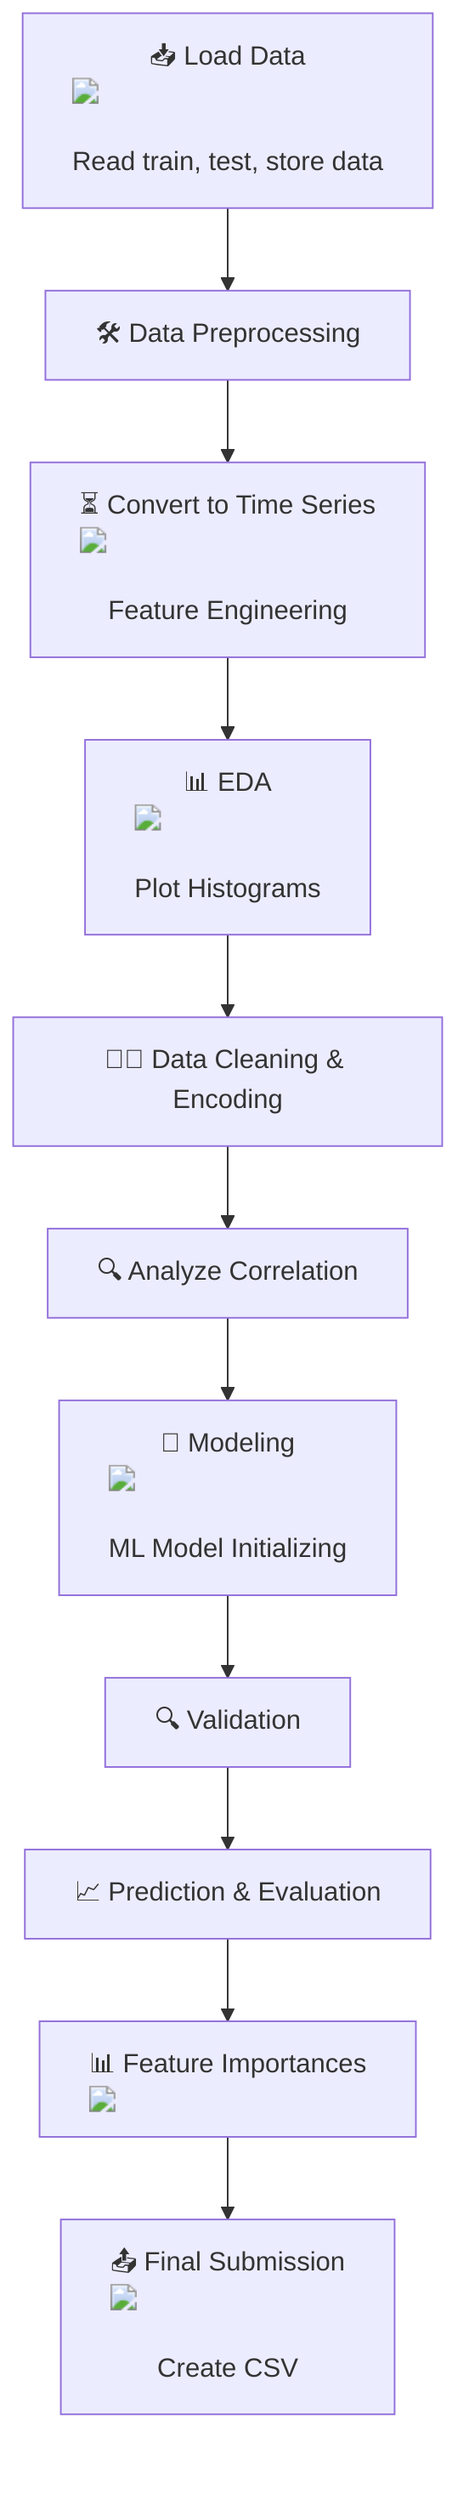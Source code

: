 flowchart TD
    A["📥 Load Data <img src='file.svg' /> <br/> Read train, test, store data"] --> B["🛠️ Data Preprocessing"]
    B --> C["⏳ Convert to Time Series <img src='column_split.svg' /> <br/> Feature Engineering"]
    C --> D["📊 EDA <img src='hist_template.svg' /> <br/> Plot Histograms"]
    D --> E["🧑‍💻 Data Cleaning & Encoding"]
    E --> F["🔍 Analyze Correlation"]
    F --> G["🤖 Modeling <img src='brain.svg' /> <br/> ML Model Initializing"]
    G --> H["🔍 Validation"]
    H --> I["📈 Prediction & Evaluation"]
    I --> J["📊 Feature Importances <img src='barplot_template.svg' />"]
    J --> K["📤 Final Submission <img src='file.svg' /> <br/> Create CSV"]